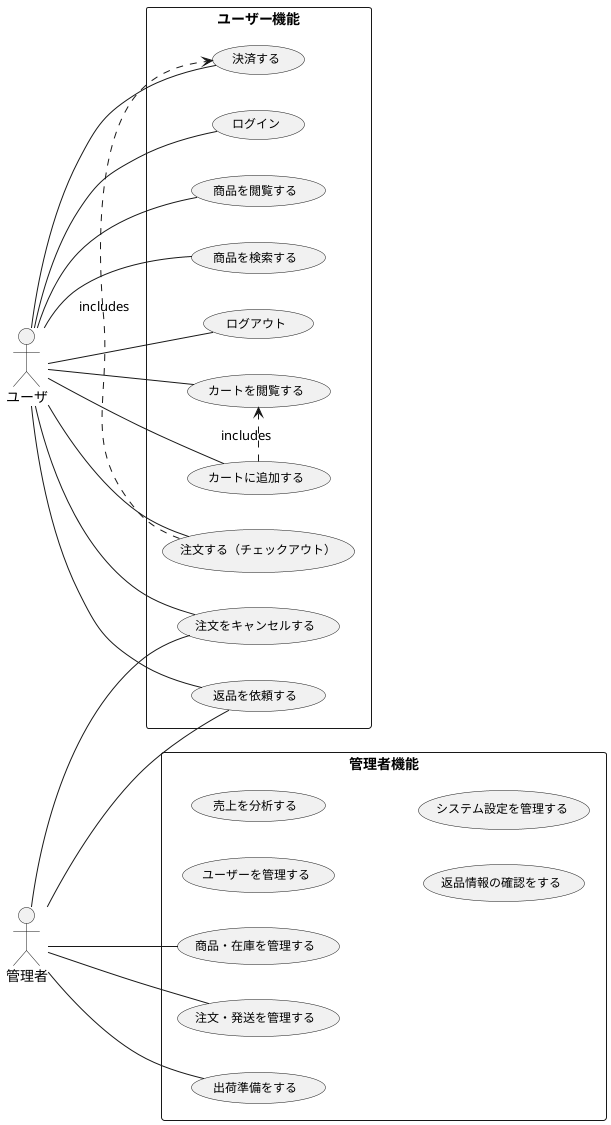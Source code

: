 @startuml usecase_ec
left to right direction
skinparam usecase {
  FontSize 12
}

actor ユーザ as User
actor 管理者 as Admin

rectangle "ユーザー機能" {
  usecase UC01 as "ログイン"
  usecase UC02 as "ログアウト"
  usecase UC03 as "商品を検索する"
  usecase UC04 as "商品を閲覧する"
  usecase UC05 as "カートに追加する"
  usecase UC06 as "カートを閲覧する"
  usecase UC07 as "注文する（チェックアウト）"
  usecase UC08 as "注文をキャンセルする"
  usecase UC09 as "返品を依頼する"
  usecase UC10 as "決済する"
}

rectangle "管理者機能" {
  usecase UC11 as "商品・在庫を管理する"
  usecase UC12 as "注文・発送を管理する"
  usecase UC13 as "出荷準備をする"
  usecase UC14 as "ユーザーを管理する"
  usecase UC15 as "売上を分析する"
  usecase UC16 as "返品情報の確認をする"
  usecase UC17 as "システム設定を管理する"
}

User -- UC01
User -- UC02
User -- UC03
User -- UC04
User -- UC05
User -- UC06
User -- UC07
User -- UC08
User -- UC09
User -- UC10

Admin -- UC11
Admin -- UC12
Admin -- UC08
Admin -- UC09
Admin -- UC13

UC07 .> UC10 : includes
UC05 .> UC06 : includes

@enduml